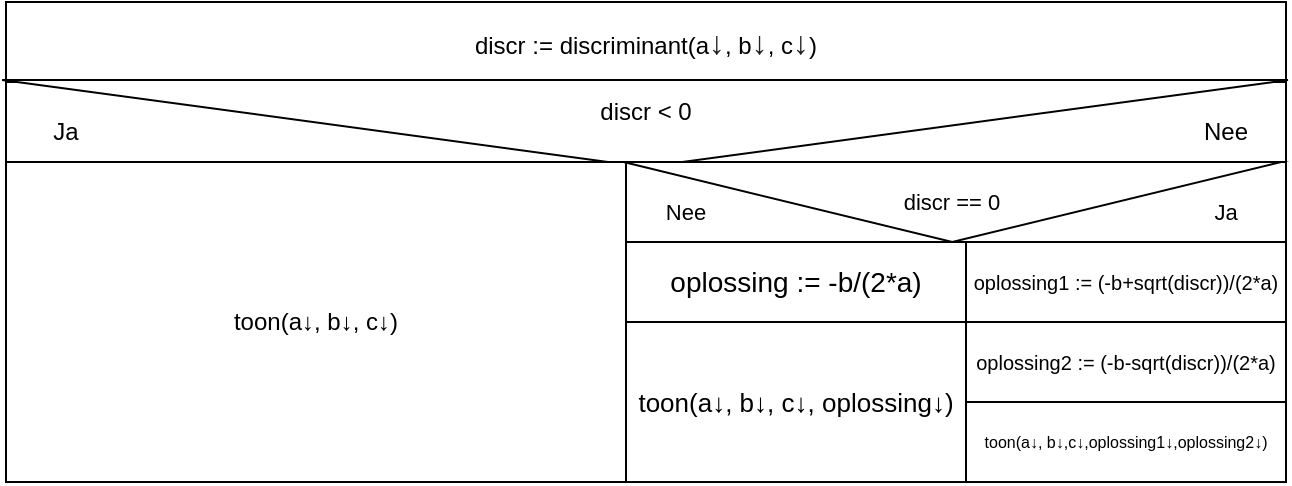 <mxfile version="16.6.2" type="github"><diagram id="mgLB0s4HLxwSc7GpkbEI" name="Page-1"><mxGraphModel dx="782" dy="240" grid="1" gridSize="10" guides="1" tooltips="1" connect="1" arrows="1" fold="1" page="1" pageScale="1" pageWidth="827" pageHeight="1169" math="0" shadow="0"><root><mxCell id="0"/><mxCell id="1" parent="0"/><mxCell id="1HVIh4nH-kp38B_4CxwQ-7" value="discr := discriminant(a&lt;span style=&quot;color: rgb(32 , 33 , 36) ; font-family: &amp;#34;arial&amp;#34; , sans-serif ; font-size: 16px ; text-align: left ; background-color: rgb(255 , 255 , 255)&quot;&gt;↓&lt;/span&gt;, b&lt;span style=&quot;color: rgb(32 , 33 , 36) ; font-family: &amp;#34;arial&amp;#34; , sans-serif ; font-size: 16px ; text-align: left ; background-color: rgb(255 , 255 , 255)&quot;&gt;↓&lt;/span&gt;, c&lt;span style=&quot;color: rgb(32 , 33 , 36) ; font-family: &amp;#34;arial&amp;#34; , sans-serif ; font-size: 16px ; text-align: left ; background-color: rgb(255 , 255 , 255)&quot;&gt;↓&lt;/span&gt;)" style="rounded=0;whiteSpace=wrap;html=1;" vertex="1" parent="1"><mxGeometry x="40" y="120" width="640" height="40" as="geometry"/></mxCell><mxCell id="1HVIh4nH-kp38B_4CxwQ-9" value="" style="rounded=0;whiteSpace=wrap;html=1;" vertex="1" parent="1"><mxGeometry x="40" y="160" width="640" height="40" as="geometry"/></mxCell><mxCell id="1HVIh4nH-kp38B_4CxwQ-8" value="" style="triangle;whiteSpace=wrap;html=1;rotation=90;" vertex="1" parent="1"><mxGeometry x="337.78" y="-140.72" width="43.5" height="642.95" as="geometry"/></mxCell><mxCell id="1HVIh4nH-kp38B_4CxwQ-10" value="discr &amp;lt; 0" style="text;html=1;strokeColor=none;fillColor=none;align=center;verticalAlign=middle;whiteSpace=wrap;rounded=0;" vertex="1" parent="1"><mxGeometry x="330" y="160" width="60" height="30" as="geometry"/></mxCell><mxCell id="1HVIh4nH-kp38B_4CxwQ-11" value="Ja" style="text;html=1;strokeColor=none;fillColor=none;align=center;verticalAlign=middle;whiteSpace=wrap;rounded=0;" vertex="1" parent="1"><mxGeometry x="40" y="170" width="60" height="30" as="geometry"/></mxCell><mxCell id="1HVIh4nH-kp38B_4CxwQ-12" value="Nee" style="text;html=1;strokeColor=none;fillColor=none;align=center;verticalAlign=middle;whiteSpace=wrap;rounded=0;" vertex="1" parent="1"><mxGeometry x="620" y="170" width="60" height="30" as="geometry"/></mxCell><mxCell id="1HVIh4nH-kp38B_4CxwQ-13" value="&lt;div style=&quot;text-align: left&quot;&gt;&lt;span&gt;&lt;font style=&quot;font-size: 12px&quot;&gt;toon(a&lt;/font&gt;&lt;/span&gt;&lt;span&gt;↓, b&lt;/span&gt;&lt;span&gt;↓, c&lt;/span&gt;&lt;span&gt;↓)&lt;/span&gt;&lt;/div&gt;" style="rounded=0;whiteSpace=wrap;html=1;" vertex="1" parent="1"><mxGeometry x="40" y="200" width="310" height="160" as="geometry"/></mxCell><mxCell id="1HVIh4nH-kp38B_4CxwQ-14" value="" style="rounded=0;whiteSpace=wrap;html=1;" vertex="1" parent="1"><mxGeometry x="350" y="200.01" width="330" height="40" as="geometry"/></mxCell><mxCell id="1HVIh4nH-kp38B_4CxwQ-15" value="" style="triangle;whiteSpace=wrap;html=1;fontFamily=Helvetica;fontSize=12;rotation=90;" vertex="1" parent="1"><mxGeometry x="493.13" y="55.63" width="40" height="328.75" as="geometry"/></mxCell><mxCell id="1HVIh4nH-kp38B_4CxwQ-16" value="&lt;font style=&quot;font-size: 11px&quot;&gt;discr == 0&lt;/font&gt;" style="text;html=1;strokeColor=none;fillColor=none;align=center;verticalAlign=middle;whiteSpace=wrap;rounded=0;fontFamily=Helvetica;fontSize=8;" vertex="1" parent="1"><mxGeometry x="483.13" y="205.01" width="60" height="30" as="geometry"/></mxCell><mxCell id="1HVIh4nH-kp38B_4CxwQ-17" value="&lt;font style=&quot;font-size: 11px&quot;&gt;Ja&lt;/font&gt;" style="text;html=1;strokeColor=none;fillColor=none;align=center;verticalAlign=middle;whiteSpace=wrap;rounded=0;fontFamily=Helvetica;fontSize=8;" vertex="1" parent="1"><mxGeometry x="620" y="210.01" width="60" height="30" as="geometry"/></mxCell><mxCell id="1HVIh4nH-kp38B_4CxwQ-18" value="&lt;font style=&quot;font-size: 11px&quot;&gt;Nee&lt;/font&gt;" style="text;html=1;strokeColor=none;fillColor=none;align=center;verticalAlign=middle;whiteSpace=wrap;rounded=0;fontFamily=Helvetica;fontSize=8;" vertex="1" parent="1"><mxGeometry x="350" y="210.01" width="60" height="30" as="geometry"/></mxCell><mxCell id="1HVIh4nH-kp38B_4CxwQ-19" value="&lt;font style=&quot;font-size: 10px&quot;&gt;oplossing1 := (-b+sqrt(discr))/(2*a)&lt;/font&gt;" style="rounded=0;whiteSpace=wrap;html=1;fontFamily=Helvetica;fontSize=8;" vertex="1" parent="1"><mxGeometry x="520" y="240.01" width="160" height="40" as="geometry"/></mxCell><mxCell id="1HVIh4nH-kp38B_4CxwQ-20" value="&lt;font style=&quot;font-size: 14px&quot;&gt;oplossing := -b/(2*a)&lt;/font&gt;" style="rounded=0;whiteSpace=wrap;html=1;fontFamily=Helvetica;fontSize=8;" vertex="1" parent="1"><mxGeometry x="350" y="240.01" width="170" height="40" as="geometry"/></mxCell><mxCell id="1HVIh4nH-kp38B_4CxwQ-23" value="&lt;font style=&quot;font-size: 13px&quot;&gt;toon(a&lt;span style=&quot;text-align: left&quot;&gt;↓, b&lt;/span&gt;&lt;span style=&quot;text-align: left&quot;&gt;↓, c&lt;/span&gt;&lt;span style=&quot;text-align: left&quot;&gt;↓, oplossing&lt;/span&gt;&lt;span style=&quot;text-align: left&quot;&gt;↓)&lt;/span&gt;&lt;/font&gt;" style="rounded=0;whiteSpace=wrap;html=1;fontFamily=Helvetica;fontSize=8;" vertex="1" parent="1"><mxGeometry x="350" y="280.01" width="170" height="80" as="geometry"/></mxCell><mxCell id="1HVIh4nH-kp38B_4CxwQ-26" value="&lt;font style=&quot;font-size: 10px&quot;&gt;oplossing2 := (-b-sqrt(discr))/(2*a)&lt;/font&gt;" style="rounded=0;whiteSpace=wrap;html=1;fontFamily=Helvetica;fontSize=6;" vertex="1" parent="1"><mxGeometry x="520" y="280.01" width="160" height="40" as="geometry"/></mxCell><mxCell id="1HVIh4nH-kp38B_4CxwQ-28" value="&lt;font style=&quot;font-size: 8px&quot;&gt;toon(a&lt;span style=&quot;text-align: left&quot;&gt;↓, b&lt;/span&gt;&lt;span style=&quot;text-align: left&quot;&gt;↓,c&lt;/span&gt;&lt;span style=&quot;text-align: left&quot;&gt;↓,oplossing1&lt;/span&gt;&lt;span style=&quot;text-align: left&quot;&gt;↓,&lt;/span&gt;&lt;span style=&quot;text-align: left&quot;&gt;oplossing2&lt;/span&gt;&lt;span style=&quot;text-align: left&quot;&gt;↓&lt;/span&gt;&lt;span style=&quot;text-align: left&quot;&gt;)&lt;/span&gt;&lt;/font&gt;" style="rounded=0;whiteSpace=wrap;html=1;fontFamily=Helvetica;fontSize=8;" vertex="1" parent="1"><mxGeometry x="520" y="320.01" width="160" height="40" as="geometry"/></mxCell></root></mxGraphModel></diagram></mxfile>